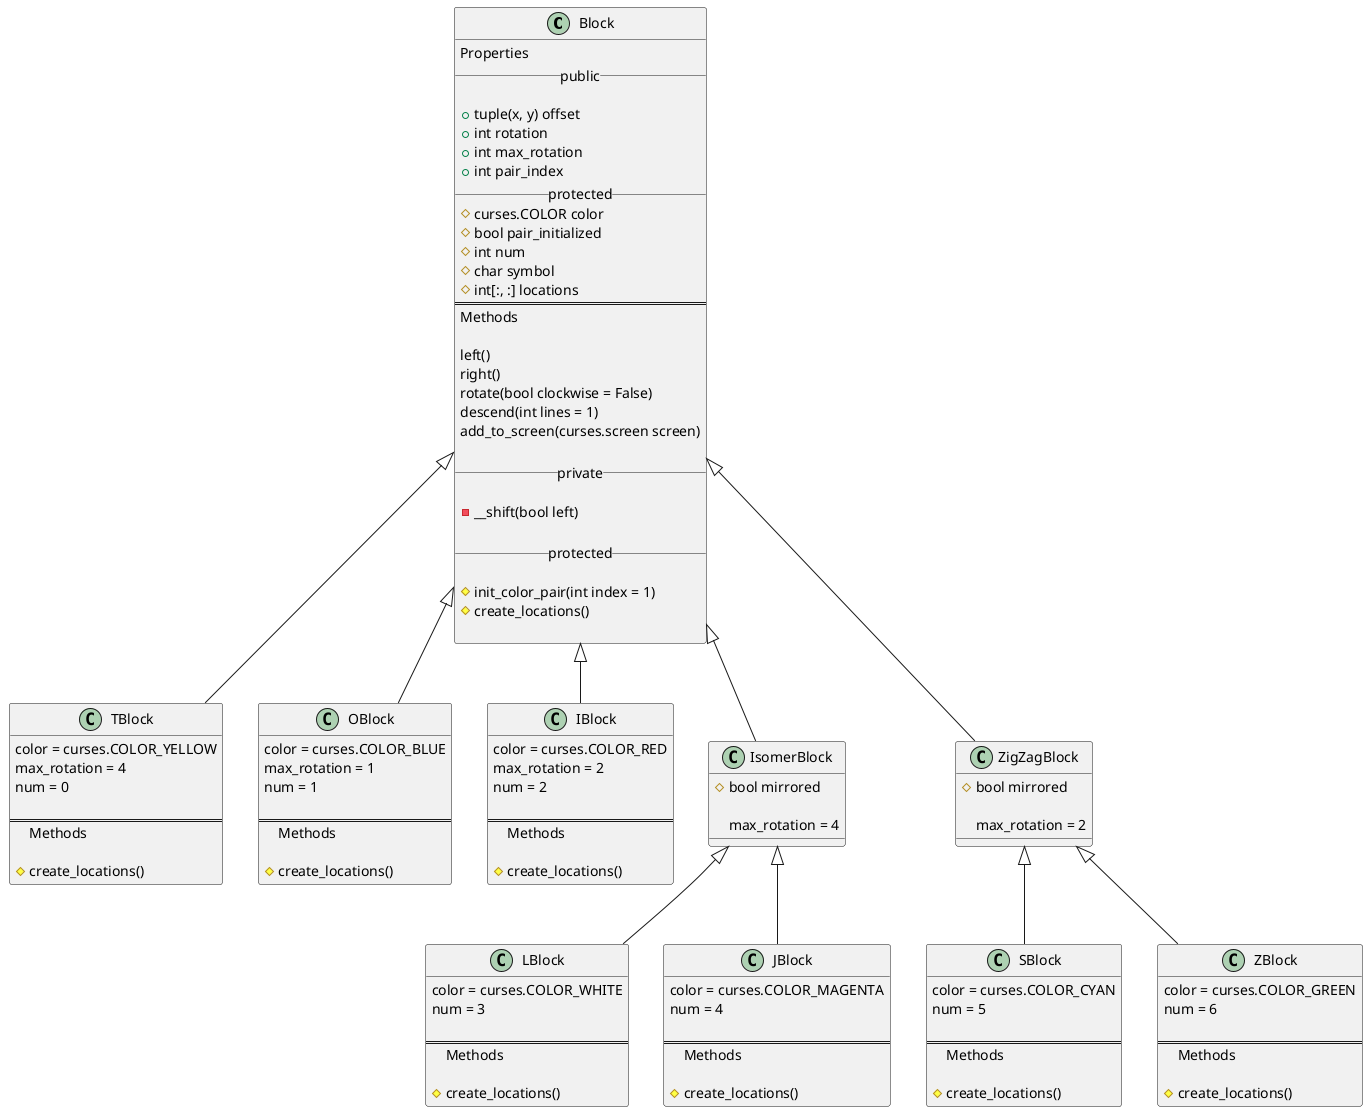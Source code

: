 @startuml
class Block {
    Properties
    __ public __

    {field} +tuple(x, y) offset
    {field} +int rotation
    {field} +int max_rotation
    {field} +int pair_index
    __ protected __
    {field} #curses.COLOR color
    {field} #bool pair_initialized
    {field} #int num
    {field} #char symbol
    {field} #int[:, :] locations
    ==
    Methods

    {method} left()
    {method} right()
    {method} rotate(bool clockwise = False)
    {method} descend(int lines = 1)
    {method} add_to_screen(curses.screen screen)

    __ private __

    {method} -__shift(bool left)

    __ protected __

    {method} #init_color_pair(int index = 1)
    {method} #create_locations()

}

class TBlock{
    color = curses.COLOR_YELLOW
    max_rotation = 4
    num = 0

    ==
    Methods

    {method} #create_locations()
}

class OBlock{
    color = curses.COLOR_BLUE
    max_rotation = 1
    num = 1

    ==
    Methods

    {method} #create_locations()
}

class IBlock{
    color = curses.COLOR_RED
    max_rotation = 2
    num = 2

    ==
    Methods

    {method} #create_locations()
}

class IsomerBlock{
    {field} #bool mirrored

    max_rotation = 4
}

class LBlock{
    color = curses.COLOR_WHITE
    num = 3

    ==
    Methods

    {method} #create_locations()
}

class JBlock{
    color = curses.COLOR_MAGENTA
    num = 4

    ==
    Methods

    {method} #create_locations()
}

class ZigZagBlock{
    {field} #bool mirrored

    max_rotation = 2
}

class SBlock{
    color = curses.COLOR_CYAN
    num = 5

    ==
    Methods

    {method} #create_locations()
}

class ZBlock{
    color = curses.COLOR_GREEN
    num = 6

    ==
    Methods

    {method} #create_locations()
}

Block <|-- TBlock
Block <|-- OBlock
Block <|-- IBlock
Block <|-- IsomerBlock
Block <|-- ZigZagBlock

IsomerBlock <|-- LBlock
IsomerBlock <|-- JBlock

ZigZagBlock <|-- SBlock
ZigZagBlock <|-- ZBlock

@enduml